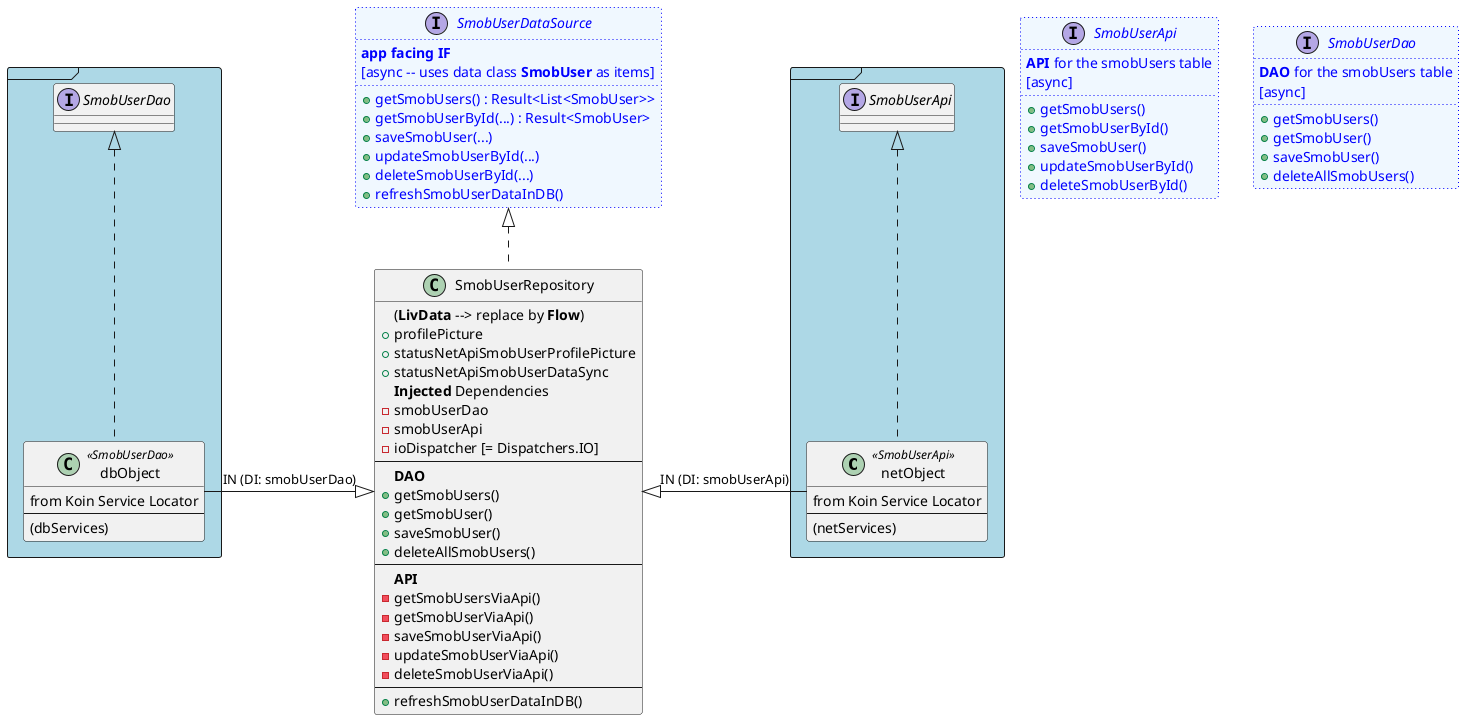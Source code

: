 @startuml
class SmobUserRepository implements SmobUserDataSource {
  (**LivData** --> replace by **Flow**)
  +profilePicture
  +statusNetApiSmobUserProfilePicture
  +statusNetApiSmobUserDataSync
  **Injected** Dependencies
  -smobUserDao
  -smobUserApi
  -ioDispatcher [= Dispatchers.IO]
  ---
  **DAO**
  +getSmobUsers()
  +getSmobUser()
  +saveSmobUser()
  +deleteAllSmobUsers()
  ---
  **API**
  -getSmobUsersViaApi()
  -getSmobUserViaApi()
  -saveSmobUserViaApi()
  -updateSmobUserViaApi()
  -deleteSmobUserViaApi()
  ---
  +refreshSmobUserDataInDB()
}

frame #Lightblue {
    class netObject <<SmobUserApi>> implements SmobUserApi {
        from Koin Service Locator
        ---
        (netServices)
    }
}

frame #Lightblue {
    class dbObject <<SmobUserDao>> implements SmobUserDao {
        from Koin Service Locator
        ---
        (dbServices)
    }
}
interface SmobUserApi #aliceblue;line:blue;line.dotted;text:blue {
  **API** for the smobUsers table
  [async]
  +getSmobUsers()
  +getSmobUserById()
  +saveSmobUser()
  +updateSmobUserById()
  +deleteSmobUserById()
}

interface SmobUserDao #aliceblue;line:blue;line.dotted;text:blue {
  **DAO** for the smobUsers table
  [async]
  +getSmobUsers()
  +getSmobUser()
  +saveSmobUser()
  +deleteAllSmobUsers()
}

interface SmobUserDataSource #aliceblue;line:blue;line.dotted;text:blue {
  **app facing IF**
  [async -- uses data class **SmobUser** as items]
  +getSmobUsers() : Result<List<SmobUser>>
  +getSmobUserById(...) : Result<SmobUser>
  +saveSmobUser(...)
  +updateSmobUserById(...)
  +deleteSmobUserById(...)
  +refreshSmobUserDataInDB()
}

SmobUserRepository <|-left- dbObject : IN (DI: smobUserDao)
SmobUserRepository <|-right- netObject : IN (DI: smobUserApi)
@enduml